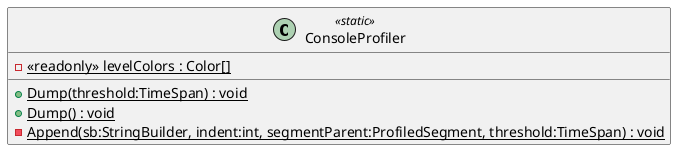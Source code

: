 @startuml
class ConsoleProfiler <<static>> {
    - {static} <<readonly>> levelColors : Color[]
    + {static} Dump(threshold:TimeSpan) : void
    + {static} Dump() : void
    - {static} Append(sb:StringBuilder, indent:int, segmentParent:ProfiledSegment, threshold:TimeSpan) : void
}
@enduml
